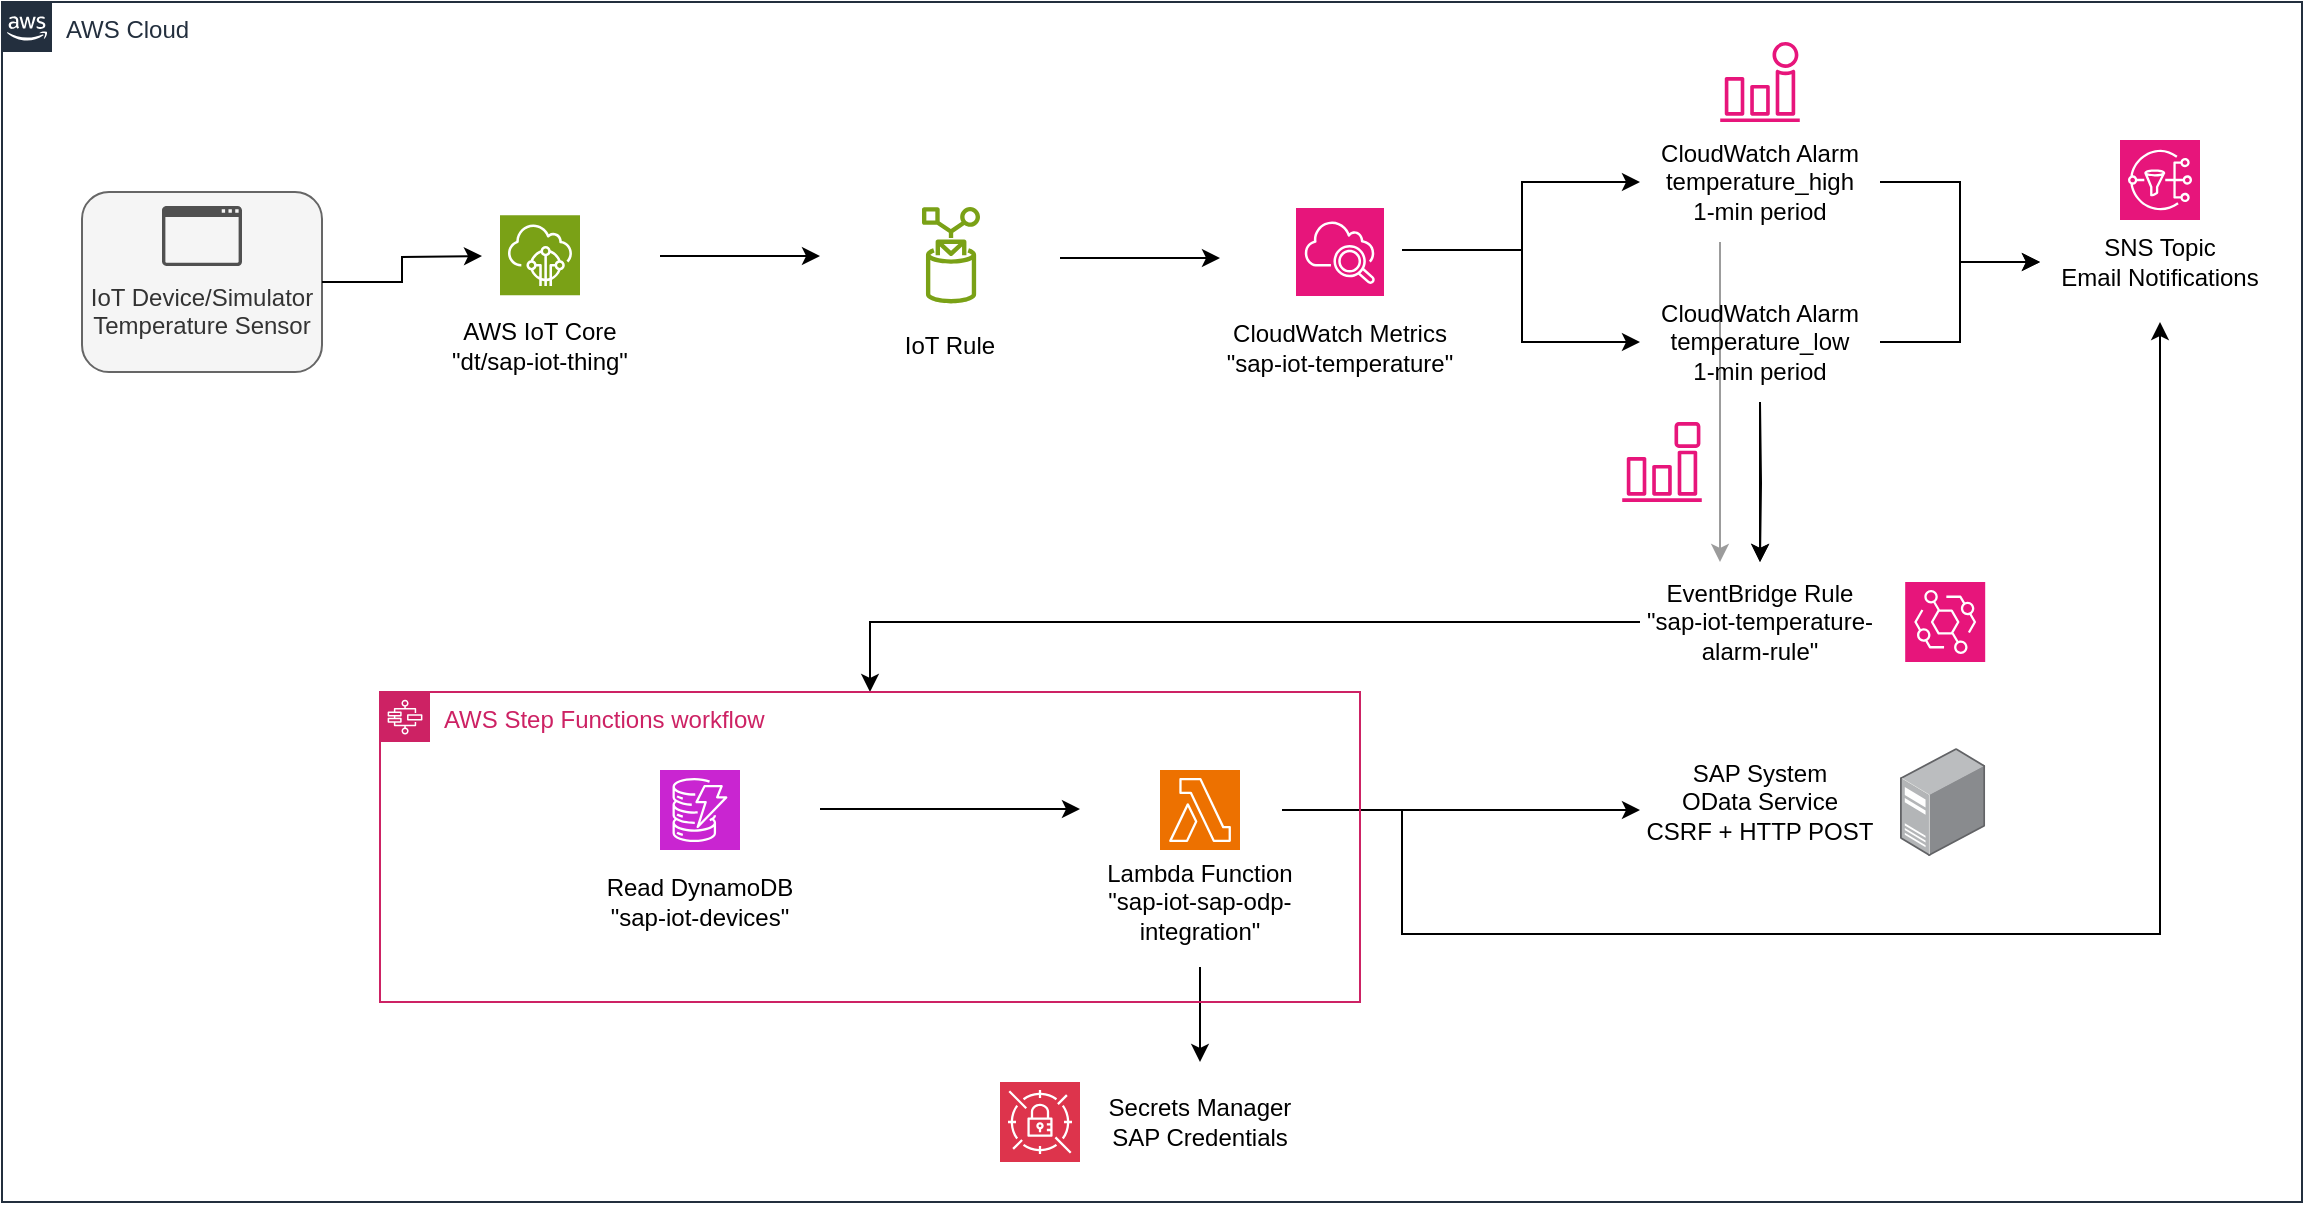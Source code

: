 <mxfile version="21.7.4" type="device">
  <diagram name="IoT-SAP-Architecture" id="architecture">
    <mxGraphModel dx="1857" dy="763" grid="1" gridSize="10" guides="1" tooltips="1" connect="1" arrows="1" fold="1" page="1" pageScale="1" pageWidth="1169" pageHeight="827" math="0" shadow="0">
      <root>
        <mxCell id="0" />
        <mxCell id="1" parent="0" />
        <mxCell id="MdHSkgKFLFM1V3GT_CCv-1" style="edgeStyle=orthogonalEdgeStyle;rounded=0;orthogonalLoop=1;jettySize=auto;html=1;strokeColor=#9c9c9c;" edge="1" parent="1">
          <mxGeometry relative="1" as="geometry">
            <mxPoint x="889" y="140" as="sourcePoint" />
            <mxPoint x="889" y="300" as="targetPoint" />
          </mxGeometry>
        </mxCell>
        <mxCell id="iot-device" value="&lt;br&gt;&lt;br&gt;IoT Device/Simulator&lt;br&gt;Temperature Sensor" style="rounded=1;whiteSpace=wrap;html=1;fillColor=#f5f5f5;strokeColor=#666666;fontColor=#333333;" parent="1" vertex="1">
          <mxGeometry x="70" y="115" width="120" height="90" as="geometry" />
        </mxCell>
        <mxCell id="iot-core" value="AWS IoT Core&lt;br&gt;&quot;dt/sap-iot-thing&quot;" style="rounded=1;whiteSpace=wrap;html=1;fillColor=none;strokeColor=none;" parent="1" vertex="1">
          <mxGeometry x="239" y="162" width="120" height="60" as="geometry" />
        </mxCell>
        <mxCell id="iot-rule" value="IoT Rule" style="rounded=1;whiteSpace=wrap;html=1;fillColor=none;strokeColor=none;" parent="1" vertex="1">
          <mxGeometry x="444" y="162" width="120" height="60" as="geometry" />
        </mxCell>
        <mxCell id="cw-metrics" value="CloudWatch Metrics&lt;br&gt;&quot;sap-iot-temperature&quot;" style="rounded=1;whiteSpace=wrap;html=1;fillColor=none;strokeColor=none;" parent="1" vertex="1">
          <mxGeometry x="639" y="163" width="120" height="60" as="geometry" />
        </mxCell>
        <mxCell id="cw-alarm-high" value="CloudWatch Alarm&#xa;temperature_high&#xa;1-min period" style="rounded=1;whiteSpace=wrap;html=1;fillColor=none;strokeColor=none;" parent="1" vertex="1">
          <mxGeometry x="849" y="80" width="120" height="60" as="geometry" />
        </mxCell>
        <mxCell id="cw-alarm-low" value="CloudWatch Alarm&#xa;temperature_low&#xa;1-min period" style="rounded=1;whiteSpace=wrap;html=1;fillColor=none;strokeColor=none;" parent="1" vertex="1">
          <mxGeometry x="849" y="160" width="120" height="60" as="geometry" />
        </mxCell>
        <mxCell id="sns" value="SNS Topic&#xa;Email Notifications" style="rounded=1;whiteSpace=wrap;html=1;fillColor=none;strokeColor=none;" parent="1" vertex="1">
          <mxGeometry x="1049" y="120" width="120" height="60" as="geometry" />
        </mxCell>
        <mxCell id="eventbridge" value="EventBridge Rule&lt;br&gt;&quot;sap-iot-temperature-alarm-rule&quot;" style="rounded=1;whiteSpace=wrap;html=1;fillColor=none;strokeColor=none;" parent="1" vertex="1">
          <mxGeometry x="849" y="300" width="120" height="60" as="geometry" />
        </mxCell>
        <mxCell id="secrets" value="Secrets Manager&#xa;SAP Credentials" style="rounded=1;whiteSpace=wrap;html=1;fillColor=none;strokeColor=none;" parent="1" vertex="1">
          <mxGeometry x="569" y="550" width="120" height="60" as="geometry" />
        </mxCell>
        <mxCell id="sap-system" value="SAP System&#xa;OData Service&#xa;CSRF + HTTP POST" style="rounded=1;whiteSpace=wrap;html=1;fillColor=none;strokeColor=none;" parent="1" vertex="1">
          <mxGeometry x="849" y="380" width="120" height="80" as="geometry" />
        </mxCell>
        <mxCell id="conn1" style="edgeStyle=orthogonalEdgeStyle;rounded=0;orthogonalLoop=1;jettySize=auto;html=1;" parent="1" source="iot-device" edge="1">
          <mxGeometry relative="1" as="geometry">
            <mxPoint x="270" y="147" as="targetPoint" />
          </mxGeometry>
        </mxCell>
        <mxCell id="conn2" style="edgeStyle=orthogonalEdgeStyle;rounded=0;orthogonalLoop=1;jettySize=auto;html=1;" parent="1" edge="1">
          <mxGeometry relative="1" as="geometry">
            <mxPoint x="359" y="147" as="sourcePoint" />
            <mxPoint x="439" y="147" as="targetPoint" />
          </mxGeometry>
        </mxCell>
        <mxCell id="conn3" style="edgeStyle=orthogonalEdgeStyle;rounded=0;orthogonalLoop=1;jettySize=auto;html=1;" parent="1" edge="1">
          <mxGeometry relative="1" as="geometry">
            <mxPoint x="559" y="148" as="sourcePoint" />
            <mxPoint x="639" y="148" as="targetPoint" />
            <Array as="points">
              <mxPoint x="600" y="148" />
              <mxPoint x="600" y="148" />
            </Array>
          </mxGeometry>
        </mxCell>
        <mxCell id="conn6" style="edgeStyle=orthogonalEdgeStyle;rounded=0;orthogonalLoop=1;jettySize=auto;html=1;" parent="1" target="cw-alarm-high" edge="1">
          <mxGeometry relative="1" as="geometry">
            <mxPoint x="730" y="144" as="sourcePoint" />
            <Array as="points">
              <mxPoint x="790" y="144" />
              <mxPoint x="790" y="110" />
            </Array>
          </mxGeometry>
        </mxCell>
        <mxCell id="conn7" style="edgeStyle=orthogonalEdgeStyle;rounded=0;orthogonalLoop=1;jettySize=auto;html=1;" parent="1" target="cw-alarm-low" edge="1">
          <mxGeometry relative="1" as="geometry">
            <mxPoint x="730" y="144" as="sourcePoint" />
            <Array as="points">
              <mxPoint x="790" y="144" />
              <mxPoint x="790" y="190" />
            </Array>
          </mxGeometry>
        </mxCell>
        <mxCell id="conn8" style="edgeStyle=orthogonalEdgeStyle;rounded=0;orthogonalLoop=1;jettySize=auto;html=1;" parent="1" source="cw-alarm-high" target="sns" edge="1">
          <mxGeometry relative="1" as="geometry" />
        </mxCell>
        <mxCell id="conn9" style="edgeStyle=orthogonalEdgeStyle;rounded=0;orthogonalLoop=1;jettySize=auto;html=1;" parent="1" source="cw-alarm-low" target="sns" edge="1">
          <mxGeometry relative="1" as="geometry" />
        </mxCell>
        <mxCell id="conn10" style="edgeStyle=orthogonalEdgeStyle;rounded=0;orthogonalLoop=1;jettySize=auto;html=1;" parent="1" target="eventbridge" edge="1">
          <mxGeometry relative="1" as="geometry">
            <mxPoint x="909" y="220" as="sourcePoint" />
          </mxGeometry>
        </mxCell>
        <mxCell id="conn11" style="edgeStyle=orthogonalEdgeStyle;rounded=0;orthogonalLoop=1;jettySize=auto;html=1;" parent="1" source="cw-alarm-low" target="eventbridge" edge="1">
          <mxGeometry relative="1" as="geometry" />
        </mxCell>
        <mxCell id="conn12" style="edgeStyle=orthogonalEdgeStyle;rounded=0;orthogonalLoop=1;jettySize=auto;html=1;" parent="1" source="eventbridge" target="MdHSkgKFLFM1V3GT_CCv-4" edge="1">
          <mxGeometry relative="1" as="geometry" />
        </mxCell>
        <mxCell id="conn15" style="edgeStyle=orthogonalEdgeStyle;rounded=0;orthogonalLoop=1;jettySize=auto;html=1;" parent="1" source="sap-lambda" target="secrets" edge="1">
          <mxGeometry relative="1" as="geometry" />
        </mxCell>
        <mxCell id="conn16" style="edgeStyle=orthogonalEdgeStyle;rounded=0;orthogonalLoop=1;jettySize=auto;html=1;" parent="1" target="sap-system" edge="1">
          <mxGeometry relative="1" as="geometry">
            <mxPoint x="670" y="424" as="sourcePoint" />
            <Array as="points">
              <mxPoint x="800" y="424" />
              <mxPoint x="800" y="424" />
            </Array>
          </mxGeometry>
        </mxCell>
        <mxCell id="MdHSkgKFLFM1V3GT_CCv-3" style="edgeStyle=orthogonalEdgeStyle;rounded=0;orthogonalLoop=1;jettySize=auto;html=1;" edge="1" parent="1" target="sns">
          <mxGeometry relative="1" as="geometry">
            <mxPoint x="670" y="424" as="sourcePoint" />
            <mxPoint x="1109" y="290" as="targetPoint" />
            <Array as="points">
              <mxPoint x="730" y="424" />
              <mxPoint x="730" y="486" />
              <mxPoint x="1109" y="486" />
            </Array>
          </mxGeometry>
        </mxCell>
        <mxCell id="MdHSkgKFLFM1V3GT_CCv-4" value="AWS Step Functions workflow" style="points=[[0,0],[0.25,0],[0.5,0],[0.75,0],[1,0],[1,0.25],[1,0.5],[1,0.75],[1,1],[0.75,1],[0.5,1],[0.25,1],[0,1],[0,0.75],[0,0.5],[0,0.25]];outlineConnect=0;gradientColor=none;html=1;whiteSpace=wrap;fontSize=12;fontStyle=0;container=1;pointerEvents=0;collapsible=0;recursiveResize=0;shape=mxgraph.aws4.group;grIcon=mxgraph.aws4.group_aws_step_functions_workflow;strokeColor=#CD2264;fillColor=none;verticalAlign=top;align=left;spacingLeft=30;fontColor=#CD2264;dashed=0;" vertex="1" parent="1">
          <mxGeometry x="219" y="365" width="490" height="155" as="geometry" />
        </mxCell>
        <mxCell id="sap-lambda" value="Lambda Function&lt;br&gt;&quot;sap-iot-sap-odp-integration&quot;" style="rounded=1;whiteSpace=wrap;html=1;fillColor=none;strokeColor=none;" parent="MdHSkgKFLFM1V3GT_CCv-4" vertex="1">
          <mxGeometry x="350" y="72.5" width="120" height="65" as="geometry" />
        </mxCell>
        <mxCell id="read-db-task" value="Read DynamoDB&lt;br&gt;&quot;sap-iot-devices&quot;" style="rounded=1;whiteSpace=wrap;html=1;fillColor=none;strokeColor=none;" parent="MdHSkgKFLFM1V3GT_CCv-4" vertex="1">
          <mxGeometry x="100" y="75" width="120" height="60" as="geometry" />
        </mxCell>
        <mxCell id="conn14" style="edgeStyle=orthogonalEdgeStyle;rounded=0;orthogonalLoop=1;jettySize=auto;html=1;" parent="MdHSkgKFLFM1V3GT_CCv-4" edge="1">
          <mxGeometry relative="1" as="geometry">
            <mxPoint x="220" y="58.5" as="sourcePoint" />
            <mxPoint x="350" y="58.5" as="targetPoint" />
            <Array as="points">
              <mxPoint x="261" y="58.5" />
              <mxPoint x="261" y="58.5" />
            </Array>
          </mxGeometry>
        </mxCell>
        <mxCell id="MdHSkgKFLFM1V3GT_CCv-14" value="" style="sketch=0;points=[[0,0,0],[0.25,0,0],[0.5,0,0],[0.75,0,0],[1,0,0],[0,1,0],[0.25,1,0],[0.5,1,0],[0.75,1,0],[1,1,0],[0,0.25,0],[0,0.5,0],[0,0.75,0],[1,0.25,0],[1,0.5,0],[1,0.75,0]];outlineConnect=0;fontColor=#232F3E;fillColor=#ED7100;strokeColor=#ffffff;dashed=0;verticalLabelPosition=bottom;verticalAlign=top;align=center;html=1;fontSize=12;fontStyle=0;aspect=fixed;shape=mxgraph.aws4.resourceIcon;resIcon=mxgraph.aws4.lambda;" vertex="1" parent="MdHSkgKFLFM1V3GT_CCv-4">
          <mxGeometry x="390" y="39" width="40" height="40" as="geometry" />
        </mxCell>
        <mxCell id="MdHSkgKFLFM1V3GT_CCv-15" value="" style="sketch=0;points=[[0,0,0],[0.25,0,0],[0.5,0,0],[0.75,0,0],[1,0,0],[0,1,0],[0.25,1,0],[0.5,1,0],[0.75,1,0],[1,1,0],[0,0.25,0],[0,0.5,0],[0,0.75,0],[1,0.25,0],[1,0.5,0],[1,0.75,0]];outlineConnect=0;fontColor=#232F3E;fillColor=#C925D1;strokeColor=#ffffff;dashed=0;verticalLabelPosition=bottom;verticalAlign=top;align=center;html=1;fontSize=12;fontStyle=0;aspect=fixed;shape=mxgraph.aws4.resourceIcon;resIcon=mxgraph.aws4.dynamodb;" vertex="1" parent="MdHSkgKFLFM1V3GT_CCv-4">
          <mxGeometry x="140" y="39" width="40" height="40" as="geometry" />
        </mxCell>
        <mxCell id="MdHSkgKFLFM1V3GT_CCv-5" value="" style="sketch=0;pointerEvents=1;shadow=0;dashed=0;html=1;strokeColor=none;fillColor=#505050;labelPosition=center;verticalLabelPosition=bottom;verticalAlign=top;outlineConnect=0;align=center;shape=mxgraph.office.concepts.application_generic;" vertex="1" parent="1">
          <mxGeometry x="110" y="122" width="40" height="30" as="geometry" />
        </mxCell>
        <mxCell id="MdHSkgKFLFM1V3GT_CCv-6" value="" style="sketch=0;points=[[0,0,0],[0.25,0,0],[0.5,0,0],[0.75,0,0],[1,0,0],[0,1,0],[0.25,1,0],[0.5,1,0],[0.75,1,0],[1,1,0],[0,0.25,0],[0,0.5,0],[0,0.75,0],[1,0.25,0],[1,0.5,0],[1,0.75,0]];outlineConnect=0;fontColor=#232F3E;fillColor=#7AA116;strokeColor=#ffffff;dashed=0;verticalLabelPosition=bottom;verticalAlign=top;align=center;html=1;fontSize=12;fontStyle=0;aspect=fixed;shape=mxgraph.aws4.resourceIcon;resIcon=mxgraph.aws4.iot_core;" vertex="1" parent="1">
          <mxGeometry x="279" y="126.6" width="40" height="40" as="geometry" />
        </mxCell>
        <mxCell id="MdHSkgKFLFM1V3GT_CCv-7" value="" style="sketch=0;outlineConnect=0;fontColor=#232F3E;gradientColor=none;fillColor=#7AA116;strokeColor=none;dashed=0;verticalLabelPosition=bottom;verticalAlign=top;align=center;html=1;fontSize=12;fontStyle=0;aspect=fixed;pointerEvents=1;shape=mxgraph.aws4.rule;" vertex="1" parent="1">
          <mxGeometry x="490" y="122" width="29" height="49.19" as="geometry" />
        </mxCell>
        <mxCell id="MdHSkgKFLFM1V3GT_CCv-8" value="" style="sketch=0;points=[[0,0,0],[0.25,0,0],[0.5,0,0],[0.75,0,0],[1,0,0],[0,1,0],[0.25,1,0],[0.5,1,0],[0.75,1,0],[1,1,0],[0,0.25,0],[0,0.5,0],[0,0.75,0],[1,0.25,0],[1,0.5,0],[1,0.75,0]];points=[[0,0,0],[0.25,0,0],[0.5,0,0],[0.75,0,0],[1,0,0],[0,1,0],[0.25,1,0],[0.5,1,0],[0.75,1,0],[1,1,0],[0,0.25,0],[0,0.5,0],[0,0.75,0],[1,0.25,0],[1,0.5,0],[1,0.75,0]];outlineConnect=0;fontColor=#232F3E;fillColor=#E7157B;strokeColor=#ffffff;dashed=0;verticalLabelPosition=bottom;verticalAlign=top;align=center;html=1;fontSize=12;fontStyle=0;aspect=fixed;shape=mxgraph.aws4.resourceIcon;resIcon=mxgraph.aws4.cloudwatch_2;" vertex="1" parent="1">
          <mxGeometry x="677" y="123" width="44" height="44" as="geometry" />
        </mxCell>
        <mxCell id="MdHSkgKFLFM1V3GT_CCv-9" value="" style="sketch=0;outlineConnect=0;fontColor=#232F3E;gradientColor=none;fillColor=#E7157B;strokeColor=none;dashed=0;verticalLabelPosition=bottom;verticalAlign=top;align=center;html=1;fontSize=12;fontStyle=0;aspect=fixed;pointerEvents=1;shape=mxgraph.aws4.event_event_based;" vertex="1" parent="1">
          <mxGeometry x="840" y="230" width="40" height="40" as="geometry" />
        </mxCell>
        <mxCell id="MdHSkgKFLFM1V3GT_CCv-10" value="" style="sketch=0;outlineConnect=0;fontColor=#232F3E;gradientColor=none;fillColor=#E7157B;strokeColor=none;dashed=0;verticalLabelPosition=bottom;verticalAlign=top;align=center;html=1;fontSize=12;fontStyle=0;aspect=fixed;pointerEvents=1;shape=mxgraph.aws4.alarm;" vertex="1" parent="1">
          <mxGeometry x="889" y="40" width="40" height="40" as="geometry" />
        </mxCell>
        <mxCell id="MdHSkgKFLFM1V3GT_CCv-12" value="" style="sketch=0;points=[[0,0,0],[0.25,0,0],[0.5,0,0],[0.75,0,0],[1,0,0],[0,1,0],[0.25,1,0],[0.5,1,0],[0.75,1,0],[1,1,0],[0,0.25,0],[0,0.5,0],[0,0.75,0],[1,0.25,0],[1,0.5,0],[1,0.75,0]];outlineConnect=0;fontColor=#232F3E;fillColor=#E7157B;strokeColor=#ffffff;dashed=0;verticalLabelPosition=bottom;verticalAlign=top;align=center;html=1;fontSize=12;fontStyle=0;aspect=fixed;shape=mxgraph.aws4.resourceIcon;resIcon=mxgraph.aws4.eventbridge;" vertex="1" parent="1">
          <mxGeometry x="981.6" y="310" width="40" height="40" as="geometry" />
        </mxCell>
        <mxCell id="MdHSkgKFLFM1V3GT_CCv-13" value="" style="sketch=0;points=[[0,0,0],[0.25,0,0],[0.5,0,0],[0.75,0,0],[1,0,0],[0,1,0],[0.25,1,0],[0.5,1,0],[0.75,1,0],[1,1,0],[0,0.25,0],[0,0.5,0],[0,0.75,0],[1,0.25,0],[1,0.5,0],[1,0.75,0]];outlineConnect=0;fontColor=#232F3E;fillColor=#E7157B;strokeColor=#ffffff;dashed=0;verticalLabelPosition=bottom;verticalAlign=top;align=center;html=1;fontSize=12;fontStyle=0;aspect=fixed;shape=mxgraph.aws4.resourceIcon;resIcon=mxgraph.aws4.sns;" vertex="1" parent="1">
          <mxGeometry x="1089" y="89" width="40" height="40" as="geometry" />
        </mxCell>
        <mxCell id="MdHSkgKFLFM1V3GT_CCv-16" value="" style="sketch=0;points=[[0,0,0],[0.25,0,0],[0.5,0,0],[0.75,0,0],[1,0,0],[0,1,0],[0.25,1,0],[0.5,1,0],[0.75,1,0],[1,1,0],[0,0.25,0],[0,0.5,0],[0,0.75,0],[1,0.25,0],[1,0.5,0],[1,0.75,0]];outlineConnect=0;fontColor=#232F3E;fillColor=#DD344C;strokeColor=#ffffff;dashed=0;verticalLabelPosition=bottom;verticalAlign=top;align=center;html=1;fontSize=12;fontStyle=0;aspect=fixed;shape=mxgraph.aws4.resourceIcon;resIcon=mxgraph.aws4.secrets_manager;" vertex="1" parent="1">
          <mxGeometry x="529" y="560" width="40" height="40" as="geometry" />
        </mxCell>
        <mxCell id="MdHSkgKFLFM1V3GT_CCv-17" value="" style="image;points=[];aspect=fixed;html=1;align=center;shadow=0;dashed=0;image=img/lib/allied_telesis/computer_and_terminals/Server_Desktop.svg;" vertex="1" parent="1">
          <mxGeometry x="979" y="393" width="42.6" height="54" as="geometry" />
        </mxCell>
        <mxCell id="MdHSkgKFLFM1V3GT_CCv-18" value="AWS Cloud" style="points=[[0,0],[0.25,0],[0.5,0],[0.75,0],[1,0],[1,0.25],[1,0.5],[1,0.75],[1,1],[0.75,1],[0.5,1],[0.25,1],[0,1],[0,0.75],[0,0.5],[0,0.25]];outlineConnect=0;gradientColor=none;html=1;whiteSpace=wrap;fontSize=12;fontStyle=0;container=1;pointerEvents=0;collapsible=0;recursiveResize=0;shape=mxgraph.aws4.group;grIcon=mxgraph.aws4.group_aws_cloud_alt;strokeColor=#232F3E;fillColor=none;verticalAlign=top;align=left;spacingLeft=30;fontColor=#232F3E;dashed=0;" vertex="1" parent="1">
          <mxGeometry x="30" y="20" width="1150" height="600" as="geometry" />
        </mxCell>
      </root>
    </mxGraphModel>
  </diagram>
</mxfile>
